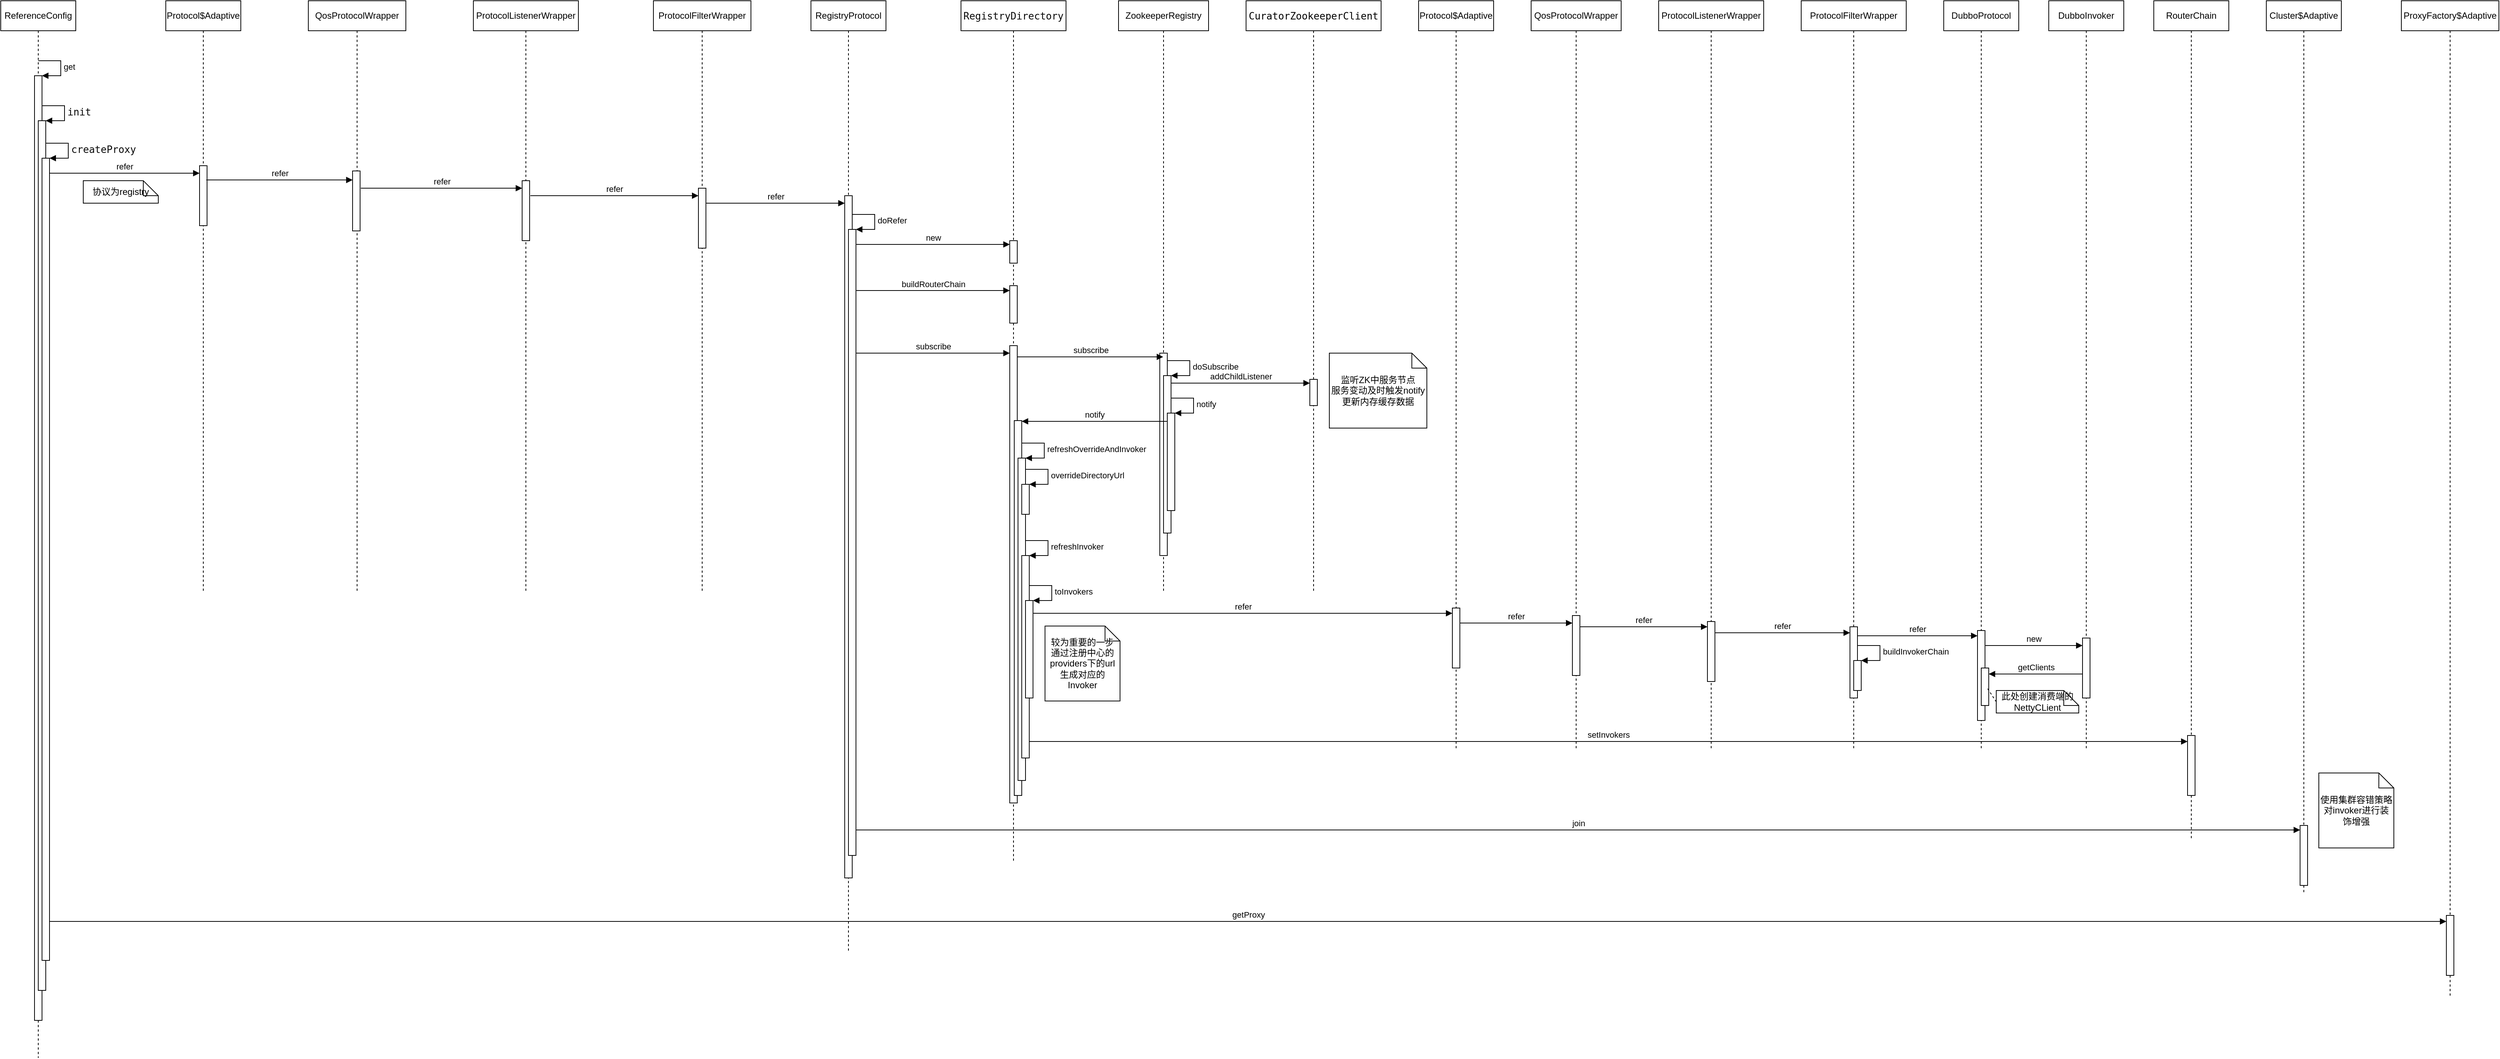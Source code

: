 <mxfile version="20.2.3" type="github">
  <diagram id="S-YhWcMg4kfTPjEh6Daq" name="Page-1">
    <mxGraphModel dx="2163" dy="1258" grid="1" gridSize="10" guides="1" tooltips="1" connect="1" arrows="1" fold="1" page="1" pageScale="1" pageWidth="850" pageHeight="1100" math="0" shadow="0">
      <root>
        <mxCell id="0" />
        <mxCell id="1" parent="0" />
        <mxCell id="prSrardVWq4stz3Opwxa-1" value="ReferenceConfig" style="shape=umlLifeline;perimeter=lifelinePerimeter;whiteSpace=wrap;html=1;container=1;collapsible=0;recursiveResize=0;outlineConnect=0;" vertex="1" parent="1">
          <mxGeometry x="50" y="90" width="100" height="1410" as="geometry" />
        </mxCell>
        <mxCell id="prSrardVWq4stz3Opwxa-2" value="" style="html=1;points=[];perimeter=orthogonalPerimeter;" vertex="1" parent="prSrardVWq4stz3Opwxa-1">
          <mxGeometry x="45" y="100" width="10" height="1260" as="geometry" />
        </mxCell>
        <mxCell id="prSrardVWq4stz3Opwxa-3" value="get" style="edgeStyle=orthogonalEdgeStyle;html=1;align=left;spacingLeft=2;endArrow=block;rounded=0;entryX=1;entryY=0;" edge="1" target="prSrardVWq4stz3Opwxa-2" parent="prSrardVWq4stz3Opwxa-1">
          <mxGeometry relative="1" as="geometry">
            <mxPoint x="50" y="80" as="sourcePoint" />
            <Array as="points">
              <mxPoint x="80" y="80" />
            </Array>
          </mxGeometry>
        </mxCell>
        <mxCell id="prSrardVWq4stz3Opwxa-4" value="" style="html=1;points=[];perimeter=orthogonalPerimeter;" vertex="1" parent="prSrardVWq4stz3Opwxa-1">
          <mxGeometry x="50" y="160" width="10" height="1160" as="geometry" />
        </mxCell>
        <mxCell id="prSrardVWq4stz3Opwxa-5" value="&lt;pre style=&quot;color: rgb(8, 8, 8); font-family: &amp;quot;JetBrains Mono&amp;quot;, monospace; font-size: 9.8pt;&quot;&gt;init&lt;/pre&gt;" style="edgeStyle=orthogonalEdgeStyle;html=1;align=left;spacingLeft=2;endArrow=block;rounded=0;entryX=1;entryY=0;" edge="1" target="prSrardVWq4stz3Opwxa-4" parent="prSrardVWq4stz3Opwxa-1">
          <mxGeometry relative="1" as="geometry">
            <mxPoint x="55" y="140" as="sourcePoint" />
            <Array as="points">
              <mxPoint x="85" y="140" />
            </Array>
          </mxGeometry>
        </mxCell>
        <mxCell id="prSrardVWq4stz3Opwxa-6" value="" style="html=1;points=[];perimeter=orthogonalPerimeter;" vertex="1" parent="prSrardVWq4stz3Opwxa-1">
          <mxGeometry x="55" y="210" width="10" height="1070" as="geometry" />
        </mxCell>
        <mxCell id="prSrardVWq4stz3Opwxa-7" value="&lt;pre style=&quot;color: rgb(8, 8, 8); font-family: &amp;quot;JetBrains Mono&amp;quot;, monospace; font-size: 9.8pt;&quot;&gt;createProxy&lt;/pre&gt;" style="edgeStyle=orthogonalEdgeStyle;html=1;align=left;spacingLeft=2;endArrow=block;rounded=0;entryX=1;entryY=0;" edge="1" target="prSrardVWq4stz3Opwxa-6" parent="prSrardVWq4stz3Opwxa-1">
          <mxGeometry relative="1" as="geometry">
            <mxPoint x="60" y="190" as="sourcePoint" />
            <Array as="points">
              <mxPoint x="90" y="190" />
            </Array>
          </mxGeometry>
        </mxCell>
        <mxCell id="prSrardVWq4stz3Opwxa-8" value="Protocol$Adaptive" style="shape=umlLifeline;perimeter=lifelinePerimeter;whiteSpace=wrap;html=1;container=1;collapsible=0;recursiveResize=0;outlineConnect=0;" vertex="1" parent="1">
          <mxGeometry x="270" y="90" width="100" height="790" as="geometry" />
        </mxCell>
        <mxCell id="prSrardVWq4stz3Opwxa-9" value="" style="html=1;points=[];perimeter=orthogonalPerimeter;" vertex="1" parent="prSrardVWq4stz3Opwxa-8">
          <mxGeometry x="45" y="220" width="10" height="80" as="geometry" />
        </mxCell>
        <mxCell id="prSrardVWq4stz3Opwxa-10" value="refer" style="html=1;verticalAlign=bottom;endArrow=block;rounded=0;" edge="1" parent="1">
          <mxGeometry width="80" relative="1" as="geometry">
            <mxPoint x="115" y="320" as="sourcePoint" />
            <mxPoint x="315" y="320" as="targetPoint" />
          </mxGeometry>
        </mxCell>
        <mxCell id="prSrardVWq4stz3Opwxa-11" value="协议为registry" style="shape=note;size=20;whiteSpace=wrap;html=1;" vertex="1" parent="1">
          <mxGeometry x="160" y="330" width="100" height="30" as="geometry" />
        </mxCell>
        <mxCell id="prSrardVWq4stz3Opwxa-12" value="QosProtocolWrapper" style="shape=umlLifeline;perimeter=lifelinePerimeter;whiteSpace=wrap;html=1;container=1;collapsible=0;recursiveResize=0;outlineConnect=0;" vertex="1" parent="1">
          <mxGeometry x="460" y="90" width="130" height="790" as="geometry" />
        </mxCell>
        <mxCell id="prSrardVWq4stz3Opwxa-13" value="" style="html=1;points=[];perimeter=orthogonalPerimeter;" vertex="1" parent="prSrardVWq4stz3Opwxa-12">
          <mxGeometry x="59" y="227" width="10" height="80" as="geometry" />
        </mxCell>
        <mxCell id="prSrardVWq4stz3Opwxa-17" value="refer" style="html=1;verticalAlign=bottom;endArrow=block;rounded=0;" edge="1" parent="prSrardVWq4stz3Opwxa-12" target="prSrardVWq4stz3Opwxa-16">
          <mxGeometry width="80" relative="1" as="geometry">
            <mxPoint x="70" y="250" as="sourcePoint" />
            <mxPoint x="150" y="250" as="targetPoint" />
          </mxGeometry>
        </mxCell>
        <mxCell id="prSrardVWq4stz3Opwxa-14" value="refer" style="html=1;verticalAlign=bottom;endArrow=block;rounded=0;exitX=0.9;exitY=0.238;exitDx=0;exitDy=0;exitPerimeter=0;" edge="1" parent="1" source="prSrardVWq4stz3Opwxa-9" target="prSrardVWq4stz3Opwxa-13">
          <mxGeometry width="80" relative="1" as="geometry">
            <mxPoint x="330" y="330" as="sourcePoint" />
            <mxPoint x="410" y="330" as="targetPoint" />
          </mxGeometry>
        </mxCell>
        <mxCell id="prSrardVWq4stz3Opwxa-15" value="ProtocolListenerWrapper" style="shape=umlLifeline;perimeter=lifelinePerimeter;whiteSpace=wrap;html=1;container=1;collapsible=0;recursiveResize=0;outlineConnect=0;" vertex="1" parent="1">
          <mxGeometry x="680" y="90" width="140" height="790" as="geometry" />
        </mxCell>
        <mxCell id="prSrardVWq4stz3Opwxa-16" value="" style="html=1;points=[];perimeter=orthogonalPerimeter;" vertex="1" parent="prSrardVWq4stz3Opwxa-15">
          <mxGeometry x="65" y="240" width="10" height="80" as="geometry" />
        </mxCell>
        <mxCell id="prSrardVWq4stz3Opwxa-18" value="ProtocolFilterWrapper" style="shape=umlLifeline;perimeter=lifelinePerimeter;whiteSpace=wrap;html=1;container=1;collapsible=0;recursiveResize=0;outlineConnect=0;" vertex="1" parent="1">
          <mxGeometry x="920" y="90" width="130" height="790" as="geometry" />
        </mxCell>
        <mxCell id="prSrardVWq4stz3Opwxa-19" value="" style="html=1;points=[];perimeter=orthogonalPerimeter;" vertex="1" parent="prSrardVWq4stz3Opwxa-18">
          <mxGeometry x="60" y="250" width="10" height="80" as="geometry" />
        </mxCell>
        <mxCell id="prSrardVWq4stz3Opwxa-23" value="refer" style="html=1;verticalAlign=bottom;endArrow=block;rounded=0;" edge="1" parent="prSrardVWq4stz3Opwxa-18" target="prSrardVWq4stz3Opwxa-22">
          <mxGeometry width="80" relative="1" as="geometry">
            <mxPoint x="70" y="270" as="sourcePoint" />
            <mxPoint x="150" y="270" as="targetPoint" />
          </mxGeometry>
        </mxCell>
        <mxCell id="prSrardVWq4stz3Opwxa-20" value="refer" style="html=1;verticalAlign=bottom;endArrow=block;rounded=0;exitX=1.1;exitY=0.25;exitDx=0;exitDy=0;exitPerimeter=0;entryX=0;entryY=0.125;entryDx=0;entryDy=0;entryPerimeter=0;" edge="1" parent="1" source="prSrardVWq4stz3Opwxa-16" target="prSrardVWq4stz3Opwxa-19">
          <mxGeometry width="80" relative="1" as="geometry">
            <mxPoint x="760" y="350" as="sourcePoint" />
            <mxPoint x="840" y="350" as="targetPoint" />
          </mxGeometry>
        </mxCell>
        <mxCell id="prSrardVWq4stz3Opwxa-21" value="RegistryProtocol" style="shape=umlLifeline;perimeter=lifelinePerimeter;whiteSpace=wrap;html=1;container=1;collapsible=0;recursiveResize=0;outlineConnect=0;" vertex="1" parent="1">
          <mxGeometry x="1130" y="90" width="100" height="1270" as="geometry" />
        </mxCell>
        <mxCell id="prSrardVWq4stz3Opwxa-22" value="" style="html=1;points=[];perimeter=orthogonalPerimeter;" vertex="1" parent="prSrardVWq4stz3Opwxa-21">
          <mxGeometry x="45" y="260" width="10" height="910" as="geometry" />
        </mxCell>
        <mxCell id="prSrardVWq4stz3Opwxa-24" value="" style="html=1;points=[];perimeter=orthogonalPerimeter;" vertex="1" parent="prSrardVWq4stz3Opwxa-21">
          <mxGeometry x="50" y="305" width="10" height="835" as="geometry" />
        </mxCell>
        <mxCell id="prSrardVWq4stz3Opwxa-25" value="doRefer" style="edgeStyle=orthogonalEdgeStyle;html=1;align=left;spacingLeft=2;endArrow=block;rounded=0;entryX=1;entryY=0;" edge="1" target="prSrardVWq4stz3Opwxa-24" parent="prSrardVWq4stz3Opwxa-21">
          <mxGeometry relative="1" as="geometry">
            <mxPoint x="55" y="285" as="sourcePoint" />
            <Array as="points">
              <mxPoint x="85" y="285" />
            </Array>
          </mxGeometry>
        </mxCell>
        <mxCell id="prSrardVWq4stz3Opwxa-32" value="subscribe" style="html=1;verticalAlign=bottom;endArrow=block;rounded=0;" edge="1" parent="prSrardVWq4stz3Opwxa-21" target="prSrardVWq4stz3Opwxa-31">
          <mxGeometry width="80" relative="1" as="geometry">
            <mxPoint x="60" y="470" as="sourcePoint" />
            <mxPoint x="140" y="470" as="targetPoint" />
          </mxGeometry>
        </mxCell>
        <mxCell id="prSrardVWq4stz3Opwxa-26" value="&lt;pre style=&quot;background-color:#ffffff;color:#080808;font-family:&#39;JetBrains Mono&#39;,monospace;font-size:9.8pt;&quot;&gt;RegistryDirectory&lt;/pre&gt;" style="shape=umlLifeline;perimeter=lifelinePerimeter;whiteSpace=wrap;html=1;container=1;collapsible=0;recursiveResize=0;outlineConnect=0;" vertex="1" parent="1">
          <mxGeometry x="1330" y="90" width="140" height="1150" as="geometry" />
        </mxCell>
        <mxCell id="prSrardVWq4stz3Opwxa-27" value="" style="html=1;points=[];perimeter=orthogonalPerimeter;" vertex="1" parent="prSrardVWq4stz3Opwxa-26">
          <mxGeometry x="65" y="320" width="10" height="30" as="geometry" />
        </mxCell>
        <mxCell id="prSrardVWq4stz3Opwxa-29" value="" style="html=1;points=[];perimeter=orthogonalPerimeter;" vertex="1" parent="prSrardVWq4stz3Opwxa-26">
          <mxGeometry x="65" y="380" width="10" height="50" as="geometry" />
        </mxCell>
        <mxCell id="prSrardVWq4stz3Opwxa-31" value="" style="html=1;points=[];perimeter=orthogonalPerimeter;" vertex="1" parent="prSrardVWq4stz3Opwxa-26">
          <mxGeometry x="65" y="460" width="10" height="610" as="geometry" />
        </mxCell>
        <mxCell id="prSrardVWq4stz3Opwxa-44" value="" style="html=1;points=[];perimeter=orthogonalPerimeter;" vertex="1" parent="prSrardVWq4stz3Opwxa-26">
          <mxGeometry x="71" y="560" width="10" height="500" as="geometry" />
        </mxCell>
        <mxCell id="prSrardVWq4stz3Opwxa-46" value="" style="html=1;points=[];perimeter=orthogonalPerimeter;" vertex="1" parent="prSrardVWq4stz3Opwxa-26">
          <mxGeometry x="76" y="610" width="10" height="430" as="geometry" />
        </mxCell>
        <mxCell id="prSrardVWq4stz3Opwxa-47" value="refreshOverrideAndInvoker" style="edgeStyle=orthogonalEdgeStyle;html=1;align=left;spacingLeft=2;endArrow=block;rounded=0;entryX=1;entryY=0;" edge="1" target="prSrardVWq4stz3Opwxa-46" parent="prSrardVWq4stz3Opwxa-26">
          <mxGeometry relative="1" as="geometry">
            <mxPoint x="81" y="590" as="sourcePoint" />
            <Array as="points">
              <mxPoint x="111" y="590" />
            </Array>
          </mxGeometry>
        </mxCell>
        <mxCell id="prSrardVWq4stz3Opwxa-48" value="" style="html=1;points=[];perimeter=orthogonalPerimeter;" vertex="1" parent="prSrardVWq4stz3Opwxa-26">
          <mxGeometry x="81" y="645" width="10" height="40" as="geometry" />
        </mxCell>
        <mxCell id="prSrardVWq4stz3Opwxa-49" value="overrideDirectoryUrl" style="edgeStyle=orthogonalEdgeStyle;html=1;align=left;spacingLeft=2;endArrow=block;rounded=0;entryX=1;entryY=0;" edge="1" target="prSrardVWq4stz3Opwxa-48" parent="prSrardVWq4stz3Opwxa-26">
          <mxGeometry relative="1" as="geometry">
            <mxPoint x="86" y="625" as="sourcePoint" />
            <Array as="points">
              <mxPoint x="116" y="625" />
            </Array>
          </mxGeometry>
        </mxCell>
        <mxCell id="prSrardVWq4stz3Opwxa-50" value="" style="html=1;points=[];perimeter=orthogonalPerimeter;" vertex="1" parent="prSrardVWq4stz3Opwxa-26">
          <mxGeometry x="81" y="740" width="10" height="270" as="geometry" />
        </mxCell>
        <mxCell id="prSrardVWq4stz3Opwxa-51" value="refreshInvoker" style="edgeStyle=orthogonalEdgeStyle;html=1;align=left;spacingLeft=2;endArrow=block;rounded=0;entryX=1;entryY=0;" edge="1" target="prSrardVWq4stz3Opwxa-50" parent="prSrardVWq4stz3Opwxa-26">
          <mxGeometry relative="1" as="geometry">
            <mxPoint x="86" y="720" as="sourcePoint" />
            <Array as="points">
              <mxPoint x="116" y="720" />
            </Array>
          </mxGeometry>
        </mxCell>
        <mxCell id="prSrardVWq4stz3Opwxa-52" value="" style="html=1;points=[];perimeter=orthogonalPerimeter;" vertex="1" parent="prSrardVWq4stz3Opwxa-26">
          <mxGeometry x="86" y="800" width="10" height="130" as="geometry" />
        </mxCell>
        <mxCell id="prSrardVWq4stz3Opwxa-53" value="toInvokers" style="edgeStyle=orthogonalEdgeStyle;html=1;align=left;spacingLeft=2;endArrow=block;rounded=0;entryX=1;entryY=0;" edge="1" target="prSrardVWq4stz3Opwxa-52" parent="prSrardVWq4stz3Opwxa-26">
          <mxGeometry relative="1" as="geometry">
            <mxPoint x="91" y="780" as="sourcePoint" />
            <Array as="points">
              <mxPoint x="121" y="780" />
            </Array>
          </mxGeometry>
        </mxCell>
        <mxCell id="prSrardVWq4stz3Opwxa-28" value="new" style="html=1;verticalAlign=bottom;endArrow=block;rounded=0;" edge="1" parent="1">
          <mxGeometry width="80" relative="1" as="geometry">
            <mxPoint x="1190" y="415" as="sourcePoint" />
            <mxPoint x="1395" y="415" as="targetPoint" />
          </mxGeometry>
        </mxCell>
        <mxCell id="prSrardVWq4stz3Opwxa-30" value="buildRouterChain" style="html=1;verticalAlign=bottom;endArrow=block;rounded=0;" edge="1" parent="1">
          <mxGeometry width="80" relative="1" as="geometry">
            <mxPoint x="1190" y="476.5" as="sourcePoint" />
            <mxPoint x="1395" y="476.5" as="targetPoint" />
          </mxGeometry>
        </mxCell>
        <mxCell id="prSrardVWq4stz3Opwxa-33" value="ZookeeperRegistry" style="shape=umlLifeline;perimeter=lifelinePerimeter;whiteSpace=wrap;html=1;container=1;collapsible=0;recursiveResize=0;outlineConnect=0;" vertex="1" parent="1">
          <mxGeometry x="1540" y="90" width="120" height="790" as="geometry" />
        </mxCell>
        <mxCell id="prSrardVWq4stz3Opwxa-34" value="" style="html=1;points=[];perimeter=orthogonalPerimeter;" vertex="1" parent="prSrardVWq4stz3Opwxa-33">
          <mxGeometry x="55" y="470" width="10" height="270" as="geometry" />
        </mxCell>
        <mxCell id="prSrardVWq4stz3Opwxa-36" value="" style="html=1;points=[];perimeter=orthogonalPerimeter;" vertex="1" parent="prSrardVWq4stz3Opwxa-33">
          <mxGeometry x="60" y="500" width="10" height="210" as="geometry" />
        </mxCell>
        <mxCell id="prSrardVWq4stz3Opwxa-37" value="doSubscribe" style="edgeStyle=orthogonalEdgeStyle;html=1;align=left;spacingLeft=2;endArrow=block;rounded=0;entryX=1;entryY=0;" edge="1" target="prSrardVWq4stz3Opwxa-36" parent="prSrardVWq4stz3Opwxa-33">
          <mxGeometry relative="1" as="geometry">
            <mxPoint x="65" y="480" as="sourcePoint" />
            <Array as="points">
              <mxPoint x="95" y="480" />
            </Array>
          </mxGeometry>
        </mxCell>
        <mxCell id="prSrardVWq4stz3Opwxa-40" value="addChildListener" style="html=1;verticalAlign=bottom;endArrow=block;rounded=0;" edge="1" parent="prSrardVWq4stz3Opwxa-33" target="prSrardVWq4stz3Opwxa-39">
          <mxGeometry width="80" relative="1" as="geometry">
            <mxPoint x="70" y="510" as="sourcePoint" />
            <mxPoint x="150" y="510" as="targetPoint" />
          </mxGeometry>
        </mxCell>
        <mxCell id="prSrardVWq4stz3Opwxa-41" value="" style="html=1;points=[];perimeter=orthogonalPerimeter;" vertex="1" parent="prSrardVWq4stz3Opwxa-33">
          <mxGeometry x="65" y="550" width="10" height="130" as="geometry" />
        </mxCell>
        <mxCell id="prSrardVWq4stz3Opwxa-42" value="notify" style="edgeStyle=orthogonalEdgeStyle;html=1;align=left;spacingLeft=2;endArrow=block;rounded=0;entryX=1;entryY=0;" edge="1" target="prSrardVWq4stz3Opwxa-41" parent="prSrardVWq4stz3Opwxa-33">
          <mxGeometry relative="1" as="geometry">
            <mxPoint x="70" y="530" as="sourcePoint" />
            <Array as="points">
              <mxPoint x="100" y="530" />
            </Array>
          </mxGeometry>
        </mxCell>
        <mxCell id="prSrardVWq4stz3Opwxa-35" value="subscribe" style="html=1;verticalAlign=bottom;endArrow=block;rounded=0;" edge="1" parent="1">
          <mxGeometry width="80" relative="1" as="geometry">
            <mxPoint x="1405" y="565" as="sourcePoint" />
            <mxPoint x="1599.5" y="565" as="targetPoint" />
          </mxGeometry>
        </mxCell>
        <mxCell id="prSrardVWq4stz3Opwxa-38" value="&lt;pre style=&quot;background-color:#ffffff;color:#080808;font-family:&#39;JetBrains Mono&#39;,monospace;font-size:9.8pt;&quot;&gt;&lt;span style=&quot;color:#000000;&quot;&gt;CuratorZookeeperClient&lt;/span&gt;&lt;/pre&gt;" style="shape=umlLifeline;perimeter=lifelinePerimeter;whiteSpace=wrap;html=1;container=1;collapsible=0;recursiveResize=0;outlineConnect=0;" vertex="1" parent="1">
          <mxGeometry x="1710" y="90" width="180" height="790" as="geometry" />
        </mxCell>
        <mxCell id="prSrardVWq4stz3Opwxa-39" value="" style="html=1;points=[];perimeter=orthogonalPerimeter;" vertex="1" parent="prSrardVWq4stz3Opwxa-38">
          <mxGeometry x="85" y="505" width="10" height="35" as="geometry" />
        </mxCell>
        <mxCell id="prSrardVWq4stz3Opwxa-45" value="notify" style="html=1;verticalAlign=bottom;endArrow=block;rounded=0;" edge="1" parent="1">
          <mxGeometry width="80" relative="1" as="geometry">
            <mxPoint x="1605" y="651" as="sourcePoint" />
            <mxPoint x="1411" y="651" as="targetPoint" />
          </mxGeometry>
        </mxCell>
        <mxCell id="prSrardVWq4stz3Opwxa-54" value="Protocol$Adaptive" style="shape=umlLifeline;perimeter=lifelinePerimeter;whiteSpace=wrap;html=1;container=1;collapsible=0;recursiveResize=0;outlineConnect=0;" vertex="1" parent="1">
          <mxGeometry x="1940" y="90" width="100" height="1000" as="geometry" />
        </mxCell>
        <mxCell id="prSrardVWq4stz3Opwxa-55" value="" style="html=1;points=[];perimeter=orthogonalPerimeter;" vertex="1" parent="prSrardVWq4stz3Opwxa-54">
          <mxGeometry x="45" y="810" width="10" height="80" as="geometry" />
        </mxCell>
        <mxCell id="prSrardVWq4stz3Opwxa-56" value="refer" style="html=1;verticalAlign=bottom;endArrow=block;rounded=0;" edge="1" parent="1">
          <mxGeometry width="80" relative="1" as="geometry">
            <mxPoint x="1426" y="907" as="sourcePoint" />
            <mxPoint x="1985" y="907" as="targetPoint" />
          </mxGeometry>
        </mxCell>
        <mxCell id="prSrardVWq4stz3Opwxa-57" value="QosProtocolWrapper" style="shape=umlLifeline;perimeter=lifelinePerimeter;whiteSpace=wrap;html=1;container=1;collapsible=0;recursiveResize=0;outlineConnect=0;" vertex="1" parent="1">
          <mxGeometry x="2090" y="90" width="120" height="1000" as="geometry" />
        </mxCell>
        <mxCell id="prSrardVWq4stz3Opwxa-58" value="" style="html=1;points=[];perimeter=orthogonalPerimeter;" vertex="1" parent="prSrardVWq4stz3Opwxa-57">
          <mxGeometry x="55" y="820" width="10" height="80" as="geometry" />
        </mxCell>
        <mxCell id="prSrardVWq4stz3Opwxa-59" value="refer" style="html=1;verticalAlign=bottom;endArrow=block;rounded=0;" edge="1" parent="1">
          <mxGeometry width="80" relative="1" as="geometry">
            <mxPoint x="1995" y="920" as="sourcePoint" />
            <mxPoint x="2145" y="920" as="targetPoint" />
          </mxGeometry>
        </mxCell>
        <mxCell id="prSrardVWq4stz3Opwxa-60" value="ProtocolListenerWrapper" style="shape=umlLifeline;perimeter=lifelinePerimeter;whiteSpace=wrap;html=1;container=1;collapsible=0;recursiveResize=0;outlineConnect=0;" vertex="1" parent="1">
          <mxGeometry x="2260" y="90" width="140" height="1000" as="geometry" />
        </mxCell>
        <mxCell id="prSrardVWq4stz3Opwxa-61" value="" style="html=1;points=[];perimeter=orthogonalPerimeter;" vertex="1" parent="prSrardVWq4stz3Opwxa-60">
          <mxGeometry x="65" y="828" width="10" height="80" as="geometry" />
        </mxCell>
        <mxCell id="prSrardVWq4stz3Opwxa-62" value="refer" style="html=1;verticalAlign=bottom;endArrow=block;rounded=0;" edge="1" parent="1">
          <mxGeometry width="80" relative="1" as="geometry">
            <mxPoint x="2155" y="925" as="sourcePoint" />
            <mxPoint x="2325" y="925" as="targetPoint" />
          </mxGeometry>
        </mxCell>
        <mxCell id="prSrardVWq4stz3Opwxa-63" value="ProtocolFilterWrapper" style="shape=umlLifeline;perimeter=lifelinePerimeter;whiteSpace=wrap;html=1;container=1;collapsible=0;recursiveResize=0;outlineConnect=0;" vertex="1" parent="1">
          <mxGeometry x="2450" y="90" width="140" height="1000" as="geometry" />
        </mxCell>
        <mxCell id="prSrardVWq4stz3Opwxa-64" value="" style="html=1;points=[];perimeter=orthogonalPerimeter;" vertex="1" parent="prSrardVWq4stz3Opwxa-63">
          <mxGeometry x="65" y="835" width="10" height="95" as="geometry" />
        </mxCell>
        <mxCell id="prSrardVWq4stz3Opwxa-89" value="" style="html=1;points=[];perimeter=orthogonalPerimeter;" vertex="1" parent="prSrardVWq4stz3Opwxa-63">
          <mxGeometry x="70" y="880" width="10" height="40" as="geometry" />
        </mxCell>
        <mxCell id="prSrardVWq4stz3Opwxa-90" value="buildInvokerChain" style="edgeStyle=orthogonalEdgeStyle;html=1;align=left;spacingLeft=2;endArrow=block;rounded=0;entryX=1;entryY=0;" edge="1" target="prSrardVWq4stz3Opwxa-89" parent="prSrardVWq4stz3Opwxa-63">
          <mxGeometry relative="1" as="geometry">
            <mxPoint x="75" y="860" as="sourcePoint" />
            <Array as="points">
              <mxPoint x="105" y="860" />
            </Array>
          </mxGeometry>
        </mxCell>
        <mxCell id="prSrardVWq4stz3Opwxa-65" value="refer" style="html=1;verticalAlign=bottom;endArrow=block;rounded=0;" edge="1" parent="1">
          <mxGeometry width="80" relative="1" as="geometry">
            <mxPoint x="2335" y="933" as="sourcePoint" />
            <mxPoint x="2515" y="933" as="targetPoint" />
          </mxGeometry>
        </mxCell>
        <mxCell id="prSrardVWq4stz3Opwxa-66" value="DubboProtocol" style="shape=umlLifeline;perimeter=lifelinePerimeter;whiteSpace=wrap;html=1;container=1;collapsible=0;recursiveResize=0;outlineConnect=0;" vertex="1" parent="1">
          <mxGeometry x="2640" y="90" width="100" height="1000" as="geometry" />
        </mxCell>
        <mxCell id="prSrardVWq4stz3Opwxa-67" value="" style="html=1;points=[];perimeter=orthogonalPerimeter;" vertex="1" parent="prSrardVWq4stz3Opwxa-66">
          <mxGeometry x="45" y="840" width="10" height="120" as="geometry" />
        </mxCell>
        <mxCell id="prSrardVWq4stz3Opwxa-72" value="" style="html=1;points=[];perimeter=orthogonalPerimeter;" vertex="1" parent="prSrardVWq4stz3Opwxa-66">
          <mxGeometry x="50" y="890" width="10" height="50" as="geometry" />
        </mxCell>
        <mxCell id="prSrardVWq4stz3Opwxa-68" value="refer" style="html=1;verticalAlign=bottom;endArrow=block;rounded=0;" edge="1" parent="1">
          <mxGeometry width="80" relative="1" as="geometry">
            <mxPoint x="2525" y="937" as="sourcePoint" />
            <mxPoint x="2685" y="937" as="targetPoint" />
          </mxGeometry>
        </mxCell>
        <mxCell id="prSrardVWq4stz3Opwxa-69" value="DubboInvoker" style="shape=umlLifeline;perimeter=lifelinePerimeter;whiteSpace=wrap;html=1;container=1;collapsible=0;recursiveResize=0;outlineConnect=0;" vertex="1" parent="1">
          <mxGeometry x="2780" y="90" width="100" height="1000" as="geometry" />
        </mxCell>
        <mxCell id="prSrardVWq4stz3Opwxa-70" value="" style="html=1;points=[];perimeter=orthogonalPerimeter;" vertex="1" parent="prSrardVWq4stz3Opwxa-69">
          <mxGeometry x="45" y="850" width="10" height="80" as="geometry" />
        </mxCell>
        <mxCell id="prSrardVWq4stz3Opwxa-71" value="new" style="html=1;verticalAlign=bottom;endArrow=block;rounded=0;" edge="1" parent="1">
          <mxGeometry width="80" relative="1" as="geometry">
            <mxPoint x="2695" y="950" as="sourcePoint" />
            <mxPoint x="2825" y="950" as="targetPoint" />
          </mxGeometry>
        </mxCell>
        <mxCell id="prSrardVWq4stz3Opwxa-73" value="getClients" style="html=1;verticalAlign=bottom;endArrow=block;rounded=0;" edge="1" parent="1">
          <mxGeometry width="80" relative="1" as="geometry">
            <mxPoint x="2825" y="988" as="sourcePoint" />
            <mxPoint x="2700" y="988" as="targetPoint" />
          </mxGeometry>
        </mxCell>
        <mxCell id="prSrardVWq4stz3Opwxa-75" value="此处创建消费端的NettyCLient" style="shape=note;size=20;whiteSpace=wrap;html=1;" vertex="1" parent="1">
          <mxGeometry x="2710" y="1010" width="110" height="30" as="geometry" />
        </mxCell>
        <mxCell id="prSrardVWq4stz3Opwxa-76" value="" style="endArrow=none;dashed=1;html=1;rounded=0;exitX=0.856;exitY=0.553;exitDx=0;exitDy=0;exitPerimeter=0;entryX=0;entryY=0.5;entryDx=0;entryDy=0;entryPerimeter=0;" edge="1" parent="1" source="prSrardVWq4stz3Opwxa-72" target="prSrardVWq4stz3Opwxa-75">
          <mxGeometry width="50" height="50" relative="1" as="geometry">
            <mxPoint x="2760" y="1150" as="sourcePoint" />
            <mxPoint x="2810" y="1100" as="targetPoint" />
          </mxGeometry>
        </mxCell>
        <mxCell id="prSrardVWq4stz3Opwxa-77" value="RouterChain" style="shape=umlLifeline;perimeter=lifelinePerimeter;whiteSpace=wrap;html=1;container=1;collapsible=0;recursiveResize=0;outlineConnect=0;" vertex="1" parent="1">
          <mxGeometry x="2920" y="90" width="100" height="1120" as="geometry" />
        </mxCell>
        <mxCell id="prSrardVWq4stz3Opwxa-78" value="" style="html=1;points=[];perimeter=orthogonalPerimeter;" vertex="1" parent="prSrardVWq4stz3Opwxa-77">
          <mxGeometry x="45" y="980" width="10" height="80" as="geometry" />
        </mxCell>
        <mxCell id="prSrardVWq4stz3Opwxa-79" value="setInvokers" style="html=1;verticalAlign=bottom;endArrow=block;rounded=0;" edge="1" parent="1">
          <mxGeometry width="80" relative="1" as="geometry">
            <mxPoint x="1421.0" y="1078" as="sourcePoint" />
            <mxPoint x="2965" y="1078" as="targetPoint" />
          </mxGeometry>
        </mxCell>
        <mxCell id="prSrardVWq4stz3Opwxa-80" value="Cluster$Adaptive" style="shape=umlLifeline;perimeter=lifelinePerimeter;whiteSpace=wrap;html=1;container=1;collapsible=0;recursiveResize=0;outlineConnect=0;" vertex="1" parent="1">
          <mxGeometry x="3070" y="90" width="100" height="1190" as="geometry" />
        </mxCell>
        <mxCell id="prSrardVWq4stz3Opwxa-84" value="" style="html=1;points=[];perimeter=orthogonalPerimeter;" vertex="1" parent="prSrardVWq4stz3Opwxa-80">
          <mxGeometry x="45" y="1100" width="10" height="80" as="geometry" />
        </mxCell>
        <mxCell id="prSrardVWq4stz3Opwxa-83" value="join" style="html=1;verticalAlign=bottom;endArrow=block;rounded=0;" edge="1" parent="1">
          <mxGeometry width="80" relative="1" as="geometry">
            <mxPoint x="1190" y="1196.0" as="sourcePoint" />
            <mxPoint x="3115" y="1196.0" as="targetPoint" />
          </mxGeometry>
        </mxCell>
        <mxCell id="prSrardVWq4stz3Opwxa-85" value="使用集群容错策略对invoker进行装饰增强" style="shape=note;size=20;whiteSpace=wrap;html=1;" vertex="1" parent="1">
          <mxGeometry x="3140" y="1120" width="100" height="100" as="geometry" />
        </mxCell>
        <mxCell id="prSrardVWq4stz3Opwxa-86" value="ProxyFactory$Adaptive" style="shape=umlLifeline;perimeter=lifelinePerimeter;whiteSpace=wrap;html=1;container=1;collapsible=0;recursiveResize=0;outlineConnect=0;" vertex="1" parent="1">
          <mxGeometry x="3250" y="90" width="130" height="1330" as="geometry" />
        </mxCell>
        <mxCell id="prSrardVWq4stz3Opwxa-88" value="" style="html=1;points=[];perimeter=orthogonalPerimeter;" vertex="1" parent="prSrardVWq4stz3Opwxa-86">
          <mxGeometry x="60" y="1220" width="10" height="80" as="geometry" />
        </mxCell>
        <mxCell id="prSrardVWq4stz3Opwxa-87" value="getProxy" style="html=1;verticalAlign=bottom;endArrow=block;rounded=0;" edge="1" parent="1">
          <mxGeometry width="80" relative="1" as="geometry">
            <mxPoint x="115" y="1318" as="sourcePoint" />
            <mxPoint x="3310" y="1318" as="targetPoint" />
          </mxGeometry>
        </mxCell>
        <mxCell id="prSrardVWq4stz3Opwxa-91" value="监听ZK中服务节点&lt;br&gt;服务变动及时触发notify更新内存缓存数据" style="shape=note;size=20;whiteSpace=wrap;html=1;" vertex="1" parent="1">
          <mxGeometry x="1821" y="560" width="130" height="100" as="geometry" />
        </mxCell>
        <mxCell id="prSrardVWq4stz3Opwxa-92" value="较为重要的一步&lt;br&gt;通过注册中心的providers下的url生成对应的Invoker" style="shape=note;size=20;whiteSpace=wrap;html=1;" vertex="1" parent="1">
          <mxGeometry x="1442" y="924" width="100" height="100" as="geometry" />
        </mxCell>
      </root>
    </mxGraphModel>
  </diagram>
</mxfile>
